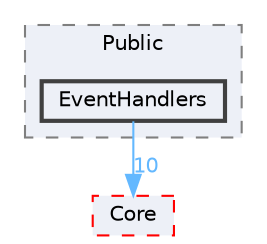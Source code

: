 digraph "EventHandlers"
{
 // INTERACTIVE_SVG=YES
 // LATEX_PDF_SIZE
  bgcolor="transparent";
  edge [fontname=Helvetica,fontsize=10,labelfontname=Helvetica,labelfontsize=10];
  node [fontname=Helvetica,fontsize=10,shape=box,height=0.2,width=0.4];
  compound=true
  subgraph clusterdir_e91b7eabbe3727cf625790e36a8d5a32 {
    graph [ bgcolor="#edf0f7", pencolor="grey50", label="Public", fontname=Helvetica,fontsize=10 style="filled,dashed", URL="dir_e91b7eabbe3727cf625790e36a8d5a32.html",tooltip=""]
  dir_cefd766cf0af17bbc0b254102206fb3b [label="EventHandlers", fillcolor="#edf0f7", color="grey25", style="filled,bold", URL="dir_cefd766cf0af17bbc0b254102206fb3b.html",tooltip=""];
  }
  dir_0e6cddcc9caa1238c7f3774224afaa45 [label="Core", fillcolor="#edf0f7", color="red", style="filled,dashed", URL="dir_0e6cddcc9caa1238c7f3774224afaa45.html",tooltip=""];
  dir_cefd766cf0af17bbc0b254102206fb3b->dir_0e6cddcc9caa1238c7f3774224afaa45 [headlabel="10", labeldistance=1.5 headhref="dir_000377_000266.html" href="dir_000377_000266.html" color="steelblue1" fontcolor="steelblue1"];
}
